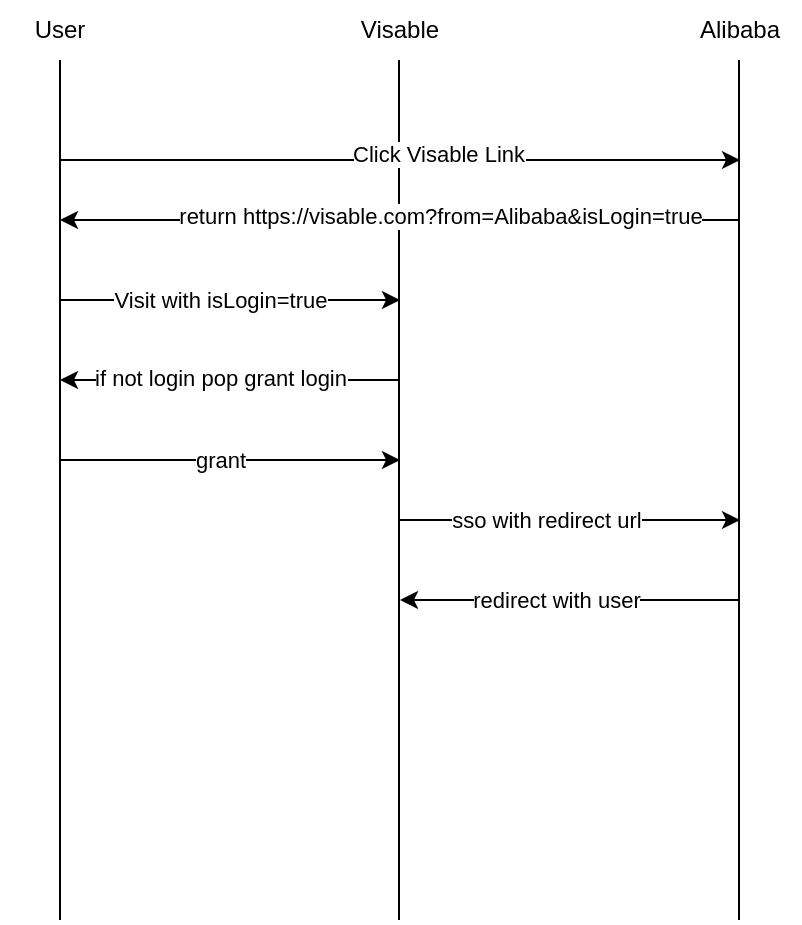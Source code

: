 <mxfile version="24.7.6">
  <diagram name="第 1 页" id="CBPVddgNvEBdZPVZOvJ9">
    <mxGraphModel dx="1674" dy="658" grid="1" gridSize="10" guides="1" tooltips="1" connect="1" arrows="1" fold="1" page="1" pageScale="1" pageWidth="827" pageHeight="1169" math="0" shadow="0">
      <root>
        <mxCell id="0" />
        <mxCell id="1" parent="0" />
        <mxCell id="L_QA0Hi2sMLjDXKY7Xvy-1" value="User" style="text;html=1;align=center;verticalAlign=middle;whiteSpace=wrap;rounded=0;" vertex="1" parent="1">
          <mxGeometry x="70" y="80" width="60" height="30" as="geometry" />
        </mxCell>
        <mxCell id="L_QA0Hi2sMLjDXKY7Xvy-2" value="" style="endArrow=none;html=1;rounded=0;entryX=0.5;entryY=1;entryDx=0;entryDy=0;" edge="1" parent="1" target="L_QA0Hi2sMLjDXKY7Xvy-1">
          <mxGeometry width="50" height="50" relative="1" as="geometry">
            <mxPoint x="100" y="540" as="sourcePoint" />
            <mxPoint x="440" y="320" as="targetPoint" />
          </mxGeometry>
        </mxCell>
        <mxCell id="L_QA0Hi2sMLjDXKY7Xvy-3" value="Visable" style="text;html=1;align=center;verticalAlign=middle;whiteSpace=wrap;rounded=0;" vertex="1" parent="1">
          <mxGeometry x="240" y="80" width="60" height="30" as="geometry" />
        </mxCell>
        <mxCell id="L_QA0Hi2sMLjDXKY7Xvy-4" value="Alibaba" style="text;html=1;align=center;verticalAlign=middle;whiteSpace=wrap;rounded=0;" vertex="1" parent="1">
          <mxGeometry x="410" y="80" width="60" height="30" as="geometry" />
        </mxCell>
        <mxCell id="L_QA0Hi2sMLjDXKY7Xvy-5" value="" style="endArrow=none;html=1;rounded=0;entryX=0.5;entryY=1;entryDx=0;entryDy=0;" edge="1" parent="1">
          <mxGeometry width="50" height="50" relative="1" as="geometry">
            <mxPoint x="269.5" y="540" as="sourcePoint" />
            <mxPoint x="269.5" y="110" as="targetPoint" />
          </mxGeometry>
        </mxCell>
        <mxCell id="L_QA0Hi2sMLjDXKY7Xvy-6" value="" style="endArrow=none;html=1;rounded=0;entryX=0.5;entryY=1;entryDx=0;entryDy=0;" edge="1" parent="1">
          <mxGeometry width="50" height="50" relative="1" as="geometry">
            <mxPoint x="439.5" y="540" as="sourcePoint" />
            <mxPoint x="439.5" y="110" as="targetPoint" />
          </mxGeometry>
        </mxCell>
        <mxCell id="L_QA0Hi2sMLjDXKY7Xvy-7" value="" style="endArrow=classic;html=1;rounded=0;" edge="1" parent="1">
          <mxGeometry width="50" height="50" relative="1" as="geometry">
            <mxPoint x="100" y="160" as="sourcePoint" />
            <mxPoint x="440" y="160" as="targetPoint" />
          </mxGeometry>
        </mxCell>
        <mxCell id="L_QA0Hi2sMLjDXKY7Xvy-8" value="Click Visable Link" style="edgeLabel;html=1;align=center;verticalAlign=middle;resizable=0;points=[];" vertex="1" connectable="0" parent="L_QA0Hi2sMLjDXKY7Xvy-7">
          <mxGeometry x="0.112" y="3" relative="1" as="geometry">
            <mxPoint as="offset" />
          </mxGeometry>
        </mxCell>
        <mxCell id="L_QA0Hi2sMLjDXKY7Xvy-9" value="" style="endArrow=classic;html=1;rounded=0;" edge="1" parent="1">
          <mxGeometry width="50" height="50" relative="1" as="geometry">
            <mxPoint x="440" y="190" as="sourcePoint" />
            <mxPoint x="100" y="190" as="targetPoint" />
          </mxGeometry>
        </mxCell>
        <mxCell id="L_QA0Hi2sMLjDXKY7Xvy-10" value="return https://visable.com?from=Alibaba&amp;amp;isLogin=true" style="edgeLabel;html=1;align=center;verticalAlign=middle;resizable=0;points=[];" vertex="1" connectable="0" parent="L_QA0Hi2sMLjDXKY7Xvy-9">
          <mxGeometry x="-0.218" y="-2" relative="1" as="geometry">
            <mxPoint x="-17" as="offset" />
          </mxGeometry>
        </mxCell>
        <mxCell id="L_QA0Hi2sMLjDXKY7Xvy-11" value="" style="endArrow=classic;html=1;rounded=0;" edge="1" parent="1">
          <mxGeometry width="50" height="50" relative="1" as="geometry">
            <mxPoint x="100" y="230" as="sourcePoint" />
            <mxPoint x="270" y="230" as="targetPoint" />
          </mxGeometry>
        </mxCell>
        <mxCell id="L_QA0Hi2sMLjDXKY7Xvy-12" value="Visit with isLogin=true" style="edgeLabel;html=1;align=center;verticalAlign=middle;resizable=0;points=[];" vertex="1" connectable="0" parent="L_QA0Hi2sMLjDXKY7Xvy-11">
          <mxGeometry x="-0.106" y="-2" relative="1" as="geometry">
            <mxPoint x="4" y="-2" as="offset" />
          </mxGeometry>
        </mxCell>
        <mxCell id="L_QA0Hi2sMLjDXKY7Xvy-13" value="" style="endArrow=classic;html=1;rounded=0;" edge="1" parent="1">
          <mxGeometry width="50" height="50" relative="1" as="geometry">
            <mxPoint x="270" y="270" as="sourcePoint" />
            <mxPoint x="100" y="270" as="targetPoint" />
          </mxGeometry>
        </mxCell>
        <mxCell id="L_QA0Hi2sMLjDXKY7Xvy-14" value="if not login pop grant login" style="edgeLabel;html=1;align=center;verticalAlign=middle;resizable=0;points=[];" vertex="1" connectable="0" parent="L_QA0Hi2sMLjDXKY7Xvy-13">
          <mxGeometry x="0.165" y="-2" relative="1" as="geometry">
            <mxPoint x="9" y="1" as="offset" />
          </mxGeometry>
        </mxCell>
        <mxCell id="L_QA0Hi2sMLjDXKY7Xvy-15" value="" style="endArrow=classic;html=1;rounded=0;" edge="1" parent="1">
          <mxGeometry width="50" height="50" relative="1" as="geometry">
            <mxPoint x="100" y="310" as="sourcePoint" />
            <mxPoint x="270" y="310" as="targetPoint" />
          </mxGeometry>
        </mxCell>
        <mxCell id="L_QA0Hi2sMLjDXKY7Xvy-16" value="grant" style="edgeLabel;html=1;align=center;verticalAlign=middle;resizable=0;points=[];" vertex="1" connectable="0" parent="L_QA0Hi2sMLjDXKY7Xvy-15">
          <mxGeometry x="-0.259" relative="1" as="geometry">
            <mxPoint x="17" as="offset" />
          </mxGeometry>
        </mxCell>
        <mxCell id="L_QA0Hi2sMLjDXKY7Xvy-17" value="" style="endArrow=classic;html=1;rounded=0;" edge="1" parent="1">
          <mxGeometry width="50" height="50" relative="1" as="geometry">
            <mxPoint x="270" y="340" as="sourcePoint" />
            <mxPoint x="440" y="340" as="targetPoint" />
          </mxGeometry>
        </mxCell>
        <mxCell id="L_QA0Hi2sMLjDXKY7Xvy-18" value="sso with redirect url" style="edgeLabel;html=1;align=center;verticalAlign=middle;resizable=0;points=[];" vertex="1" connectable="0" parent="L_QA0Hi2sMLjDXKY7Xvy-17">
          <mxGeometry x="-0.141" y="-2" relative="1" as="geometry">
            <mxPoint y="-2" as="offset" />
          </mxGeometry>
        </mxCell>
        <mxCell id="L_QA0Hi2sMLjDXKY7Xvy-19" value="" style="endArrow=classic;html=1;rounded=0;" edge="1" parent="1">
          <mxGeometry width="50" height="50" relative="1" as="geometry">
            <mxPoint x="440" y="380" as="sourcePoint" />
            <mxPoint x="270" y="380" as="targetPoint" />
          </mxGeometry>
        </mxCell>
        <mxCell id="L_QA0Hi2sMLjDXKY7Xvy-20" value="redirect with user" style="edgeLabel;html=1;align=center;verticalAlign=middle;resizable=0;points=[];" vertex="1" connectable="0" parent="L_QA0Hi2sMLjDXKY7Xvy-19">
          <mxGeometry x="0.082" y="-7" relative="1" as="geometry">
            <mxPoint y="7" as="offset" />
          </mxGeometry>
        </mxCell>
      </root>
    </mxGraphModel>
  </diagram>
</mxfile>
